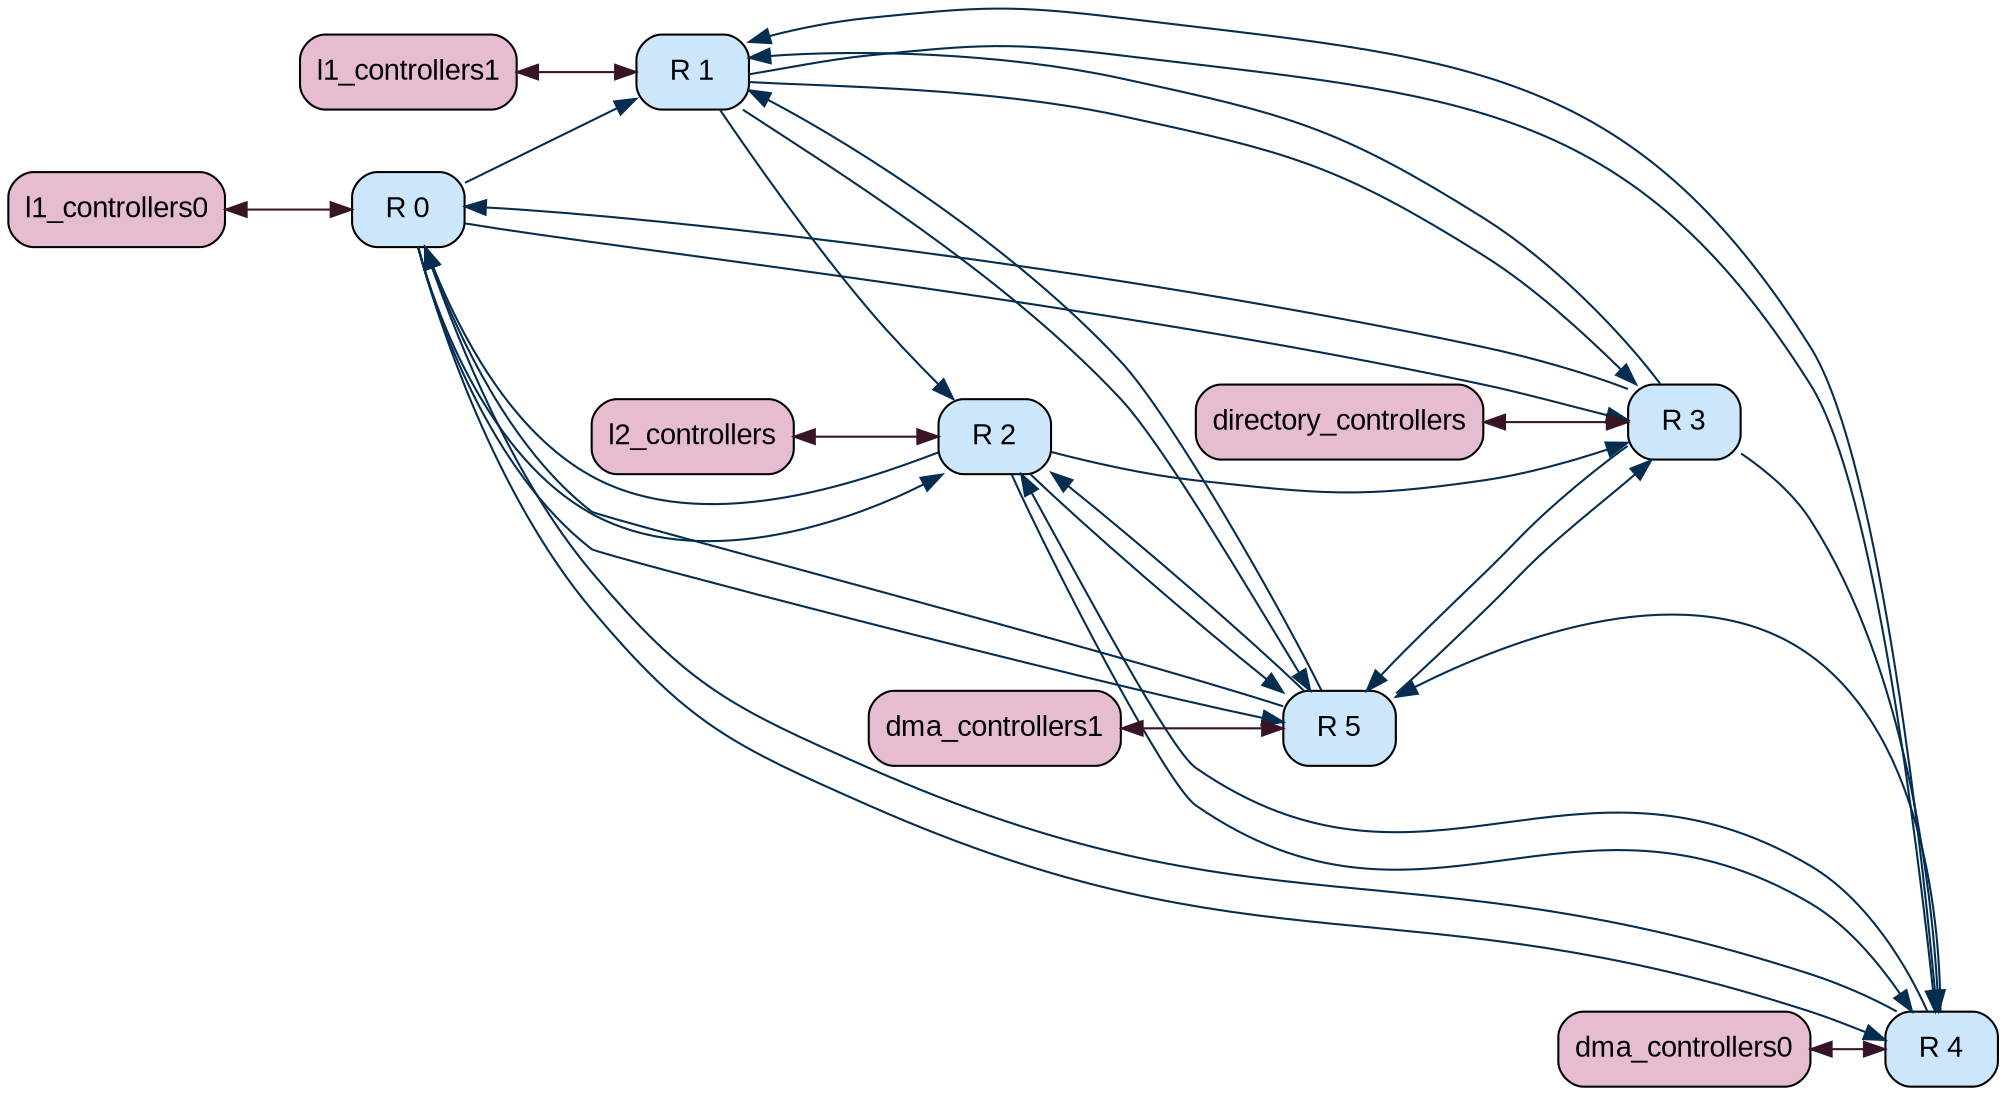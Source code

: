 graph G {
rankdir=LR;
"board.cache_hierarchy.ruby_system.network.routers0" [shape=Mrecord, label="R 0", style="rounded, filled", color="#000000", fillcolor="#cce6fc", fontname=Arial, fontsize=14, fontcolor="#000000"];
"board.cache_hierarchy.ruby_system.network.routers1" [shape=Mrecord, label="R 1", style="rounded, filled", color="#000000", fillcolor="#cce6fc", fontname=Arial, fontsize=14, fontcolor="#000000"];
"board.cache_hierarchy.ruby_system.network.routers2" [shape=Mrecord, label="R 2", style="rounded, filled", color="#000000", fillcolor="#cce6fc", fontname=Arial, fontsize=14, fontcolor="#000000"];
"board.cache_hierarchy.ruby_system.network.routers3" [shape=Mrecord, label="R 3", style="rounded, filled", color="#000000", fillcolor="#cce6fc", fontname=Arial, fontsize=14, fontcolor="#000000"];
"board.cache_hierarchy.ruby_system.network.routers4" [shape=Mrecord, label="R 4", style="rounded, filled", color="#000000", fillcolor="#cce6fc", fontname=Arial, fontsize=14, fontcolor="#000000"];
"board.cache_hierarchy.ruby_system.network.routers5" [shape=Mrecord, label="R 5", style="rounded, filled", color="#000000", fillcolor="#cce6fc", fontname=Arial, fontsize=14, fontcolor="#000000"];
"board.cache_hierarchy.ruby_system.network.routers0" -- "board.cache_hierarchy.ruby_system.network.routers1"  [weight=0.5, color="#042d50", dir=forward];
"board.cache_hierarchy.ruby_system.network.routers0" -- "board.cache_hierarchy.ruby_system.network.routers2"  [weight=0.5, color="#042d50", dir=forward];
"board.cache_hierarchy.ruby_system.network.routers0" -- "board.cache_hierarchy.ruby_system.network.routers3"  [weight=0.5, color="#042d50", dir=forward];
"board.cache_hierarchy.ruby_system.network.routers0" -- "board.cache_hierarchy.ruby_system.network.routers4"  [weight=0.5, color="#042d50", dir=forward];
"board.cache_hierarchy.ruby_system.network.routers0" -- "board.cache_hierarchy.ruby_system.network.routers5"  [weight=0.5, color="#042d50", dir=forward];
"board.cache_hierarchy.ruby_system.network.routers1" -- "board.cache_hierarchy.ruby_system.network.routers2"  [weight=0.5, color="#042d50", dir=forward];
"board.cache_hierarchy.ruby_system.network.routers1" -- "board.cache_hierarchy.ruby_system.network.routers3"  [weight=0.5, color="#042d50", dir=forward];
"board.cache_hierarchy.ruby_system.network.routers1" -- "board.cache_hierarchy.ruby_system.network.routers4"  [weight=0.5, color="#042d50", dir=forward];
"board.cache_hierarchy.ruby_system.network.routers1" -- "board.cache_hierarchy.ruby_system.network.routers5"  [weight=0.5, color="#042d50", dir=forward];
"board.cache_hierarchy.ruby_system.network.routers2" -- "board.cache_hierarchy.ruby_system.network.routers0"  [weight=0.5, color="#042d50", dir=forward];
"board.cache_hierarchy.ruby_system.network.routers2" -- "board.cache_hierarchy.ruby_system.network.routers3"  [weight=0.5, color="#042d50", dir=forward];
"board.cache_hierarchy.ruby_system.network.routers2" -- "board.cache_hierarchy.ruby_system.network.routers4"  [weight=0.5, color="#042d50", dir=forward];
"board.cache_hierarchy.ruby_system.network.routers2" -- "board.cache_hierarchy.ruby_system.network.routers5"  [weight=0.5, color="#042d50", dir=forward];
"board.cache_hierarchy.ruby_system.network.routers3" -- "board.cache_hierarchy.ruby_system.network.routers0"  [weight=0.5, color="#042d50", dir=forward];
"board.cache_hierarchy.ruby_system.network.routers3" -- "board.cache_hierarchy.ruby_system.network.routers1"  [weight=0.5, color="#042d50", dir=forward];
"board.cache_hierarchy.ruby_system.network.routers3" -- "board.cache_hierarchy.ruby_system.network.routers4"  [weight=0.5, color="#042d50", dir=forward];
"board.cache_hierarchy.ruby_system.network.routers3" -- "board.cache_hierarchy.ruby_system.network.routers5"  [weight=0.5, color="#042d50", dir=forward];
"board.cache_hierarchy.ruby_system.network.routers4" -- "board.cache_hierarchy.ruby_system.network.routers0"  [weight=0.5, color="#042d50", dir=forward];
"board.cache_hierarchy.ruby_system.network.routers4" -- "board.cache_hierarchy.ruby_system.network.routers1"  [weight=0.5, color="#042d50", dir=forward];
"board.cache_hierarchy.ruby_system.network.routers4" -- "board.cache_hierarchy.ruby_system.network.routers2"  [weight=0.5, color="#042d50", dir=forward];
"board.cache_hierarchy.ruby_system.network.routers4" -- "board.cache_hierarchy.ruby_system.network.routers5"  [weight=0.5, color="#042d50", dir=forward];
"board.cache_hierarchy.ruby_system.network.routers5" -- "board.cache_hierarchy.ruby_system.network.routers0"  [weight=0.5, color="#042d50", dir=forward];
"board.cache_hierarchy.ruby_system.network.routers5" -- "board.cache_hierarchy.ruby_system.network.routers1"  [weight=0.5, color="#042d50", dir=forward];
"board.cache_hierarchy.ruby_system.network.routers5" -- "board.cache_hierarchy.ruby_system.network.routers2"  [weight=0.5, color="#042d50", dir=forward];
"board.cache_hierarchy.ruby_system.network.routers5" -- "board.cache_hierarchy.ruby_system.network.routers3"  [weight=0.5, color="#042d50", dir=forward];
"board.cache_hierarchy.ruby_system.l1_controllers0" [shape=Mrecord, label=l1_controllers0, style="rounded, filled", color="#000000", fillcolor="#e5bcd0", fontname=Arial, fontsize=14, fontcolor="#000000"];
"board.cache_hierarchy.ruby_system.l1_controllers0" -- "board.cache_hierarchy.ruby_system.network.routers0"  [weight=1.0, color="#381526", dir=both];
"board.cache_hierarchy.ruby_system.l1_controllers1" [shape=Mrecord, label=l1_controllers1, style="rounded, filled", color="#000000", fillcolor="#e5bcd0", fontname=Arial, fontsize=14, fontcolor="#000000"];
"board.cache_hierarchy.ruby_system.l1_controllers1" -- "board.cache_hierarchy.ruby_system.network.routers1"  [weight=1.0, color="#381526", dir=both];
"board.cache_hierarchy.ruby_system.l2_controllers" [shape=Mrecord, label=l2_controllers, style="rounded, filled", color="#000000", fillcolor="#e5bcd0", fontname=Arial, fontsize=14, fontcolor="#000000"];
"board.cache_hierarchy.ruby_system.l2_controllers" -- "board.cache_hierarchy.ruby_system.network.routers2"  [weight=1.0, color="#381526", dir=both];
"board.cache_hierarchy.ruby_system.directory_controllers" [shape=Mrecord, label=directory_controllers, style="rounded, filled", color="#000000", fillcolor="#e5bcd0", fontname=Arial, fontsize=14, fontcolor="#000000"];
"board.cache_hierarchy.ruby_system.directory_controllers" -- "board.cache_hierarchy.ruby_system.network.routers3"  [weight=1.0, color="#381526", dir=both];
"board.cache_hierarchy.ruby_system.dma_controllers0" [shape=Mrecord, label=dma_controllers0, style="rounded, filled", color="#000000", fillcolor="#e5bcd0", fontname=Arial, fontsize=14, fontcolor="#000000"];
"board.cache_hierarchy.ruby_system.dma_controllers0" -- "board.cache_hierarchy.ruby_system.network.routers4"  [weight=1.0, color="#381526", dir=both];
"board.cache_hierarchy.ruby_system.dma_controllers1" [shape=Mrecord, label=dma_controllers1, style="rounded, filled", color="#000000", fillcolor="#e5bcd0", fontname=Arial, fontsize=14, fontcolor="#000000"];
"board.cache_hierarchy.ruby_system.dma_controllers1" -- "board.cache_hierarchy.ruby_system.network.routers5"  [weight=1.0, color="#381526", dir=both];
}
